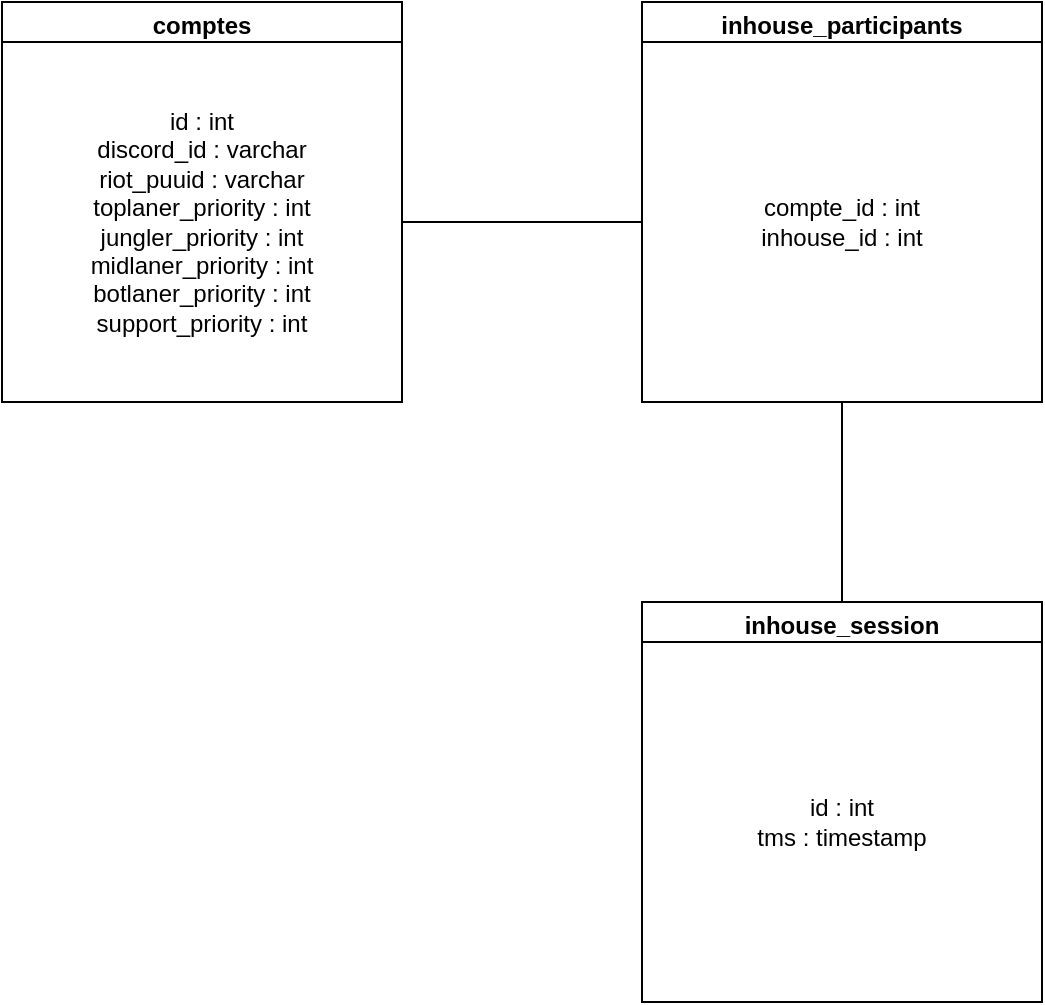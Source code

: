<mxfile>
    <diagram id="OKbopJxg0UrW6eN5WAiy" name="Page-1">
        <mxGraphModel dx="1394" dy="646" grid="1" gridSize="10" guides="1" tooltips="1" connect="1" arrows="1" fold="1" page="1" pageScale="1" pageWidth="850" pageHeight="1100" math="0" shadow="0">
            <root>
                <mxCell id="0"/>
                <mxCell id="1" parent="0"/>
                <mxCell id="3" value="comptes" style="swimlane;whiteSpace=wrap;html=1;" vertex="1" parent="1">
                    <mxGeometry x="80" y="40" width="200" height="200" as="geometry"/>
                </mxCell>
                <mxCell id="4" value="id : int&lt;br&gt;discord_id : varchar&lt;br&gt;riot_puuid : varchar&lt;br&gt;toplaner_priority : int&lt;br&gt;jungler_priority : int&lt;br&gt;midlaner_priority : int&lt;br&gt;botlaner_priority : int&lt;br&gt;support_priority : int" style="rounded=0;whiteSpace=wrap;html=1;" vertex="1" parent="3">
                    <mxGeometry y="20" width="200" height="180" as="geometry"/>
                </mxCell>
                <mxCell id="5" value="inhouse_session" style="swimlane;whiteSpace=wrap;html=1;" vertex="1" parent="1">
                    <mxGeometry x="400" y="340" width="200" height="200" as="geometry"/>
                </mxCell>
                <mxCell id="6" value="id : int&lt;br&gt;tms : timestamp" style="rounded=0;whiteSpace=wrap;html=1;" vertex="1" parent="5">
                    <mxGeometry y="20" width="200" height="180" as="geometry"/>
                </mxCell>
                <mxCell id="7" value="inhouse_participants" style="swimlane;whiteSpace=wrap;html=1;" vertex="1" parent="1">
                    <mxGeometry x="400" y="40" width="200" height="200" as="geometry"/>
                </mxCell>
                <mxCell id="8" value="compte_id : int&lt;br&gt;inhouse_id : int" style="rounded=0;whiteSpace=wrap;html=1;" vertex="1" parent="7">
                    <mxGeometry y="20" width="200" height="180" as="geometry"/>
                </mxCell>
                <mxCell id="9" value="" style="endArrow=none;html=1;exitX=1;exitY=0.5;exitDx=0;exitDy=0;entryX=0;entryY=0.5;entryDx=0;entryDy=0;" edge="1" parent="1" source="4" target="8">
                    <mxGeometry width="50" height="50" relative="1" as="geometry">
                        <mxPoint x="400" y="280" as="sourcePoint"/>
                        <mxPoint x="450" y="230" as="targetPoint"/>
                    </mxGeometry>
                </mxCell>
                <mxCell id="10" value="" style="endArrow=none;html=1;exitX=0.5;exitY=0;exitDx=0;exitDy=0;entryX=0.5;entryY=1;entryDx=0;entryDy=0;" edge="1" parent="1" source="5" target="8">
                    <mxGeometry width="50" height="50" relative="1" as="geometry">
                        <mxPoint x="400" y="280" as="sourcePoint"/>
                        <mxPoint x="450" y="230" as="targetPoint"/>
                    </mxGeometry>
                </mxCell>
            </root>
        </mxGraphModel>
    </diagram>
</mxfile>